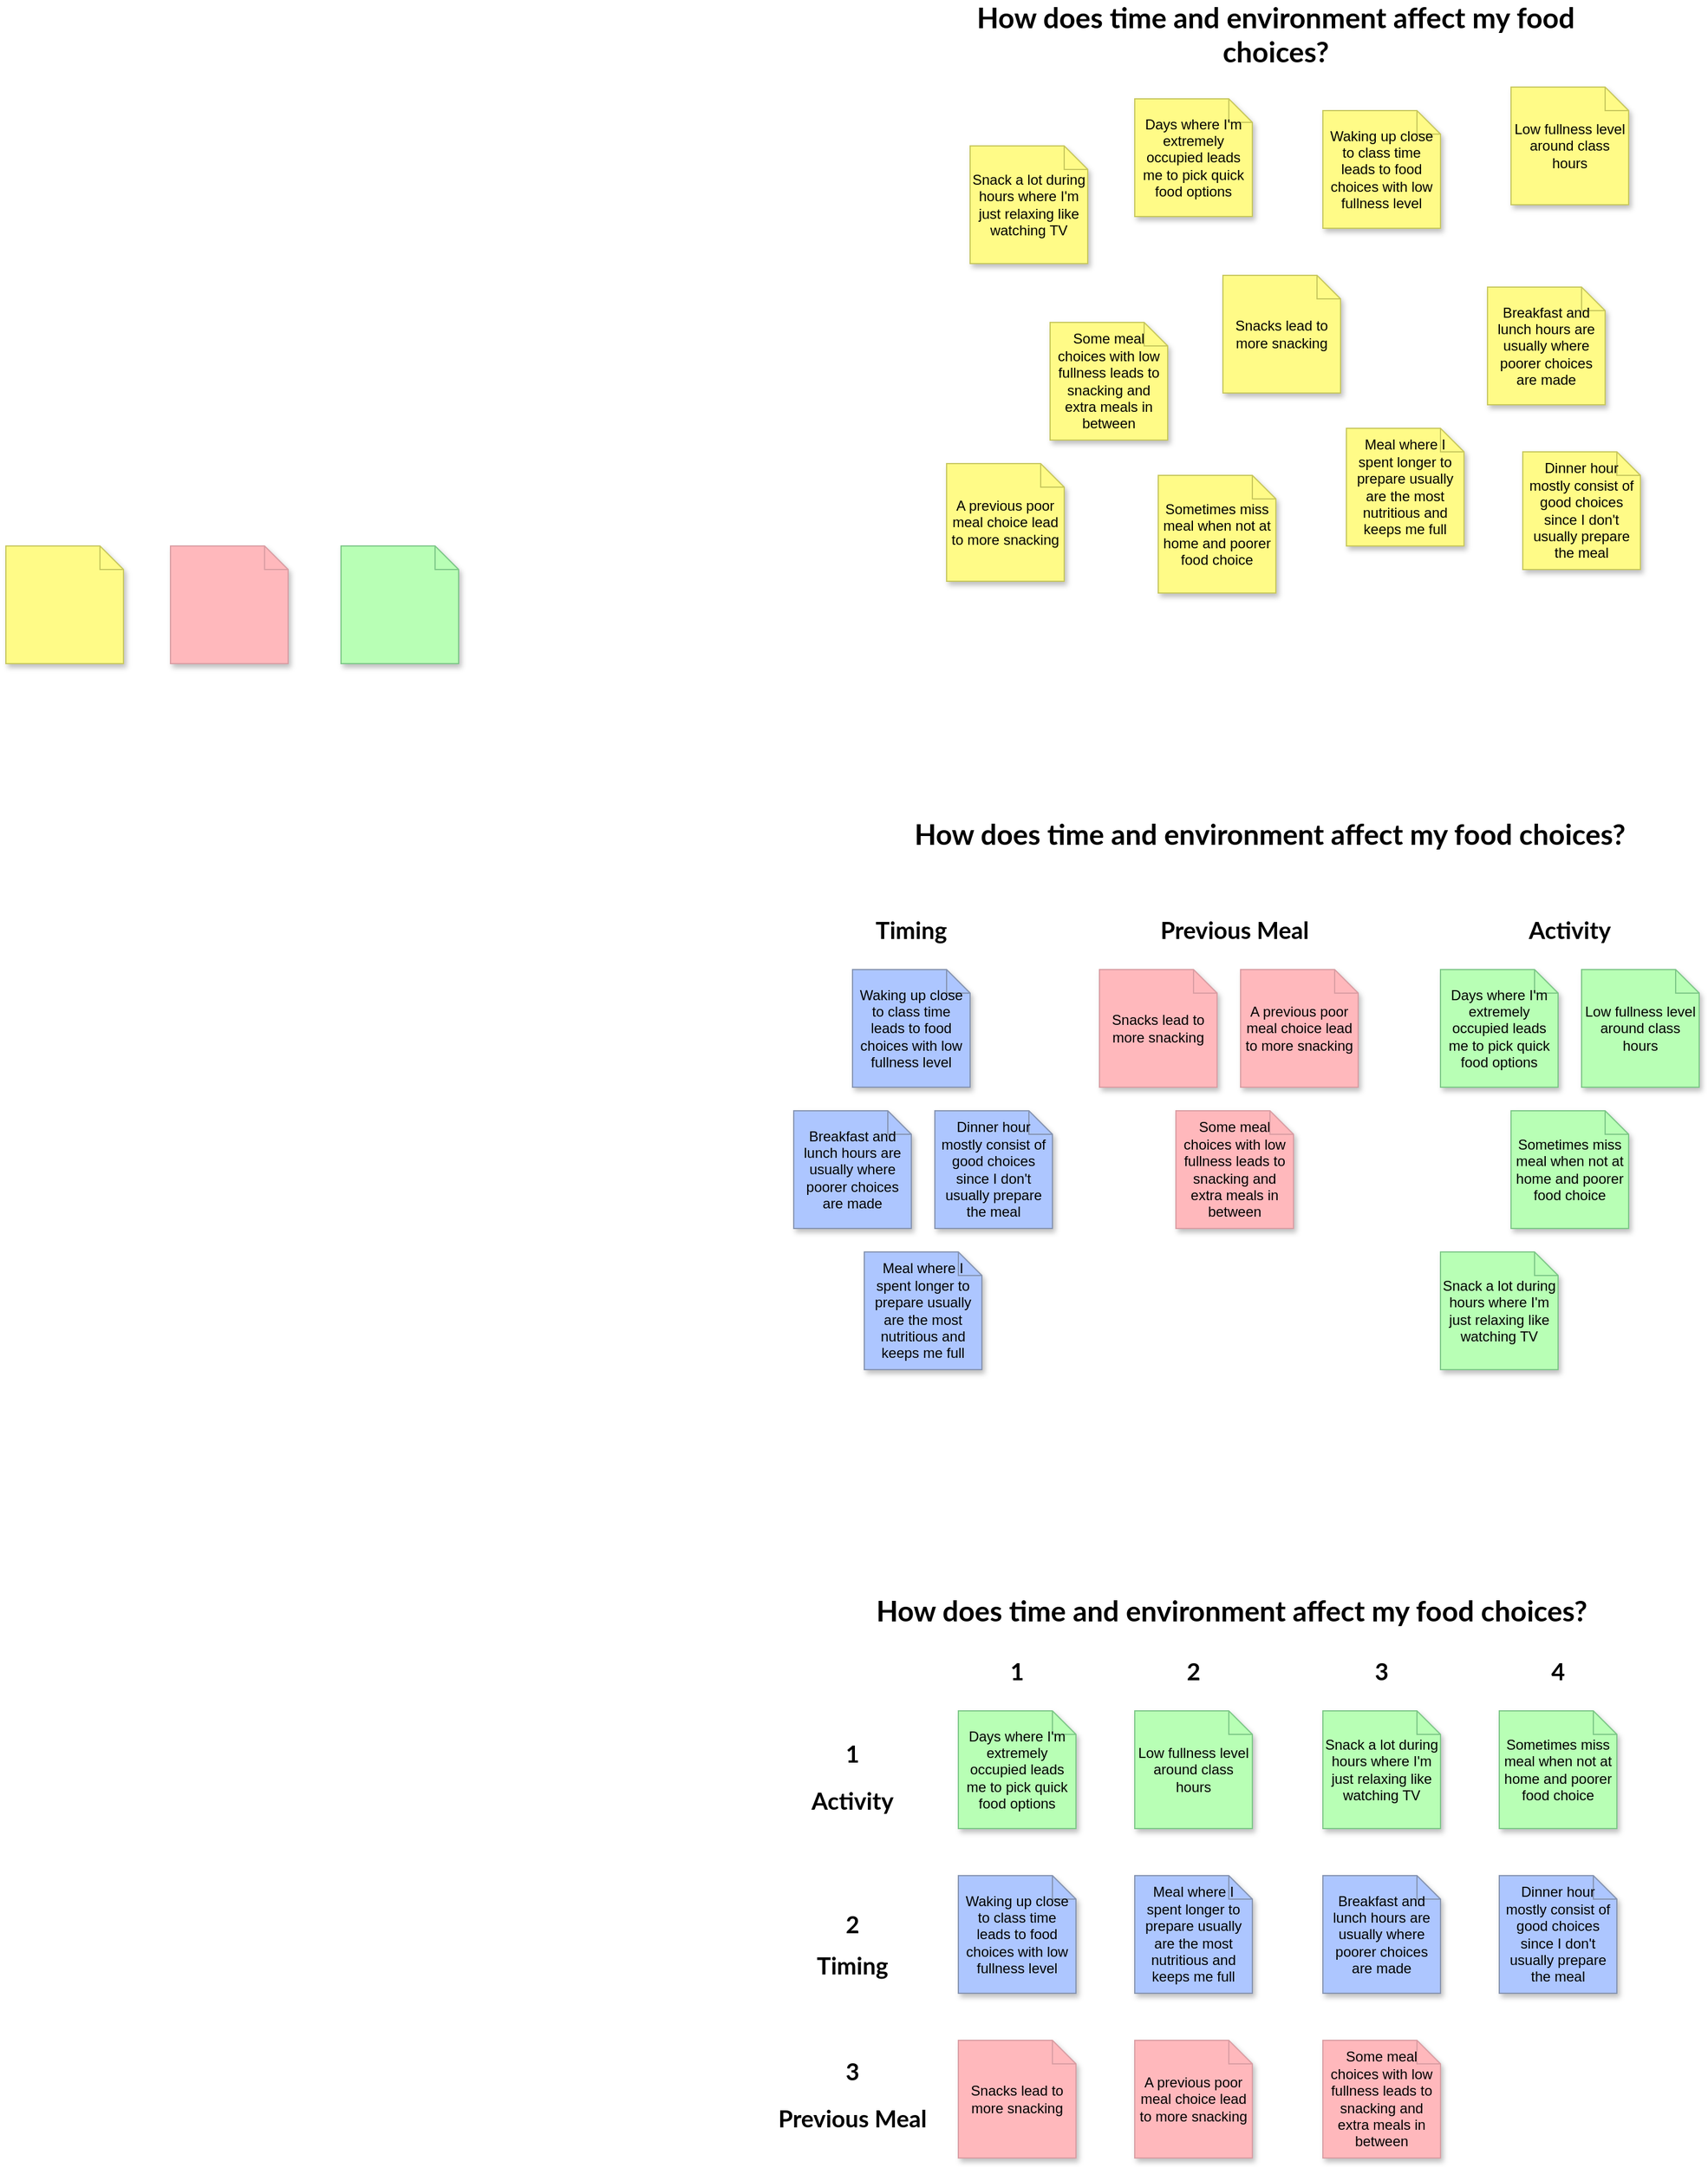 <mxfile version="17.1.2" type="github">
  <diagram id="WWS_F8Nu0QQZ9BbjHKAs" name="Page-1">
    <mxGraphModel dx="2120" dy="1316" grid="1" gridSize="10" guides="1" tooltips="1" connect="1" arrows="1" fold="1" page="0" pageScale="1" pageWidth="850" pageHeight="1100" math="0" shadow="0">
      <root>
        <mxCell id="0" />
        <mxCell id="1" parent="0" />
        <mxCell id="qQAsEDVxZ6gm0i9vYEok-4" value="" style="shape=note;size=20;whiteSpace=wrap;html=1;fillColor=#FFFB87;strokeColor=#C7C75D;shadow=1;" parent="1" vertex="1">
          <mxGeometry x="-650" y="-310" width="100" height="100" as="geometry" />
        </mxCell>
        <mxCell id="qQAsEDVxZ6gm0i9vYEok-6" value="" style="shape=note;size=20;whiteSpace=wrap;html=1;shadow=1;strokeColor=#D99DA3;fillColor=#FFB8BC;" parent="1" vertex="1">
          <mxGeometry x="-510" y="-310" width="100" height="100" as="geometry" />
        </mxCell>
        <mxCell id="qQAsEDVxZ6gm0i9vYEok-8" value="" style="shape=note;size=20;whiteSpace=wrap;html=1;shadow=1;strokeColor=#7CC787;fillColor=#B8FFB5;" parent="1" vertex="1">
          <mxGeometry x="-365" y="-310" width="100" height="100" as="geometry" />
        </mxCell>
        <mxCell id="V7QwzdHtaBazk7klx3A2-1" value="&lt;b style=&quot;font-family: &amp;#34;lato&amp;#34; ; font-size: 24px&quot;&gt;How does time and environment affect my food choices?&lt;/b&gt;" style="text;html=1;strokeColor=none;fillColor=none;align=center;verticalAlign=middle;whiteSpace=wrap;rounded=0;" vertex="1" parent="1">
          <mxGeometry x="120" y="-80" width="610" height="30" as="geometry" />
        </mxCell>
        <mxCell id="V7QwzdHtaBazk7klx3A2-2" value="&lt;b&gt;&lt;font style=&quot;font-size: 20px&quot;&gt;Timing&lt;/font&gt;&lt;/b&gt;" style="text;html=1;strokeColor=none;fillColor=none;align=center;verticalAlign=middle;whiteSpace=wrap;rounded=0;fontFamily=Lato;fontSource=https%3A%2F%2Ffonts.googleapis.com%2Fcss%3Ffamily%3DLato;fontSize=24;" vertex="1" parent="1">
          <mxGeometry x="80" width="80" height="30" as="geometry" />
        </mxCell>
        <mxCell id="V7QwzdHtaBazk7klx3A2-4" value="&lt;b&gt;&lt;font style=&quot;font-size: 20px&quot;&gt;Previous Meal&lt;/font&gt;&lt;/b&gt;" style="text;html=1;strokeColor=none;fillColor=none;align=center;verticalAlign=middle;whiteSpace=wrap;rounded=0;fontFamily=Lato;fontSource=https%3A%2F%2Ffonts.googleapis.com%2Fcss%3Ffamily%3DLato;fontSize=24;" vertex="1" parent="1">
          <mxGeometry x="320" width="150" height="30" as="geometry" />
        </mxCell>
        <mxCell id="V7QwzdHtaBazk7klx3A2-6" value="&lt;span style=&quot;font-size: 20px&quot;&gt;&lt;b&gt;Activity&lt;/b&gt;&lt;/span&gt;" style="text;html=1;strokeColor=none;fillColor=none;align=center;verticalAlign=middle;whiteSpace=wrap;rounded=0;fontFamily=Lato;fontSource=https%3A%2F%2Ffonts.googleapis.com%2Fcss%3Ffamily%3DLato;fontSize=24;" vertex="1" parent="1">
          <mxGeometry x="640" width="80" height="30" as="geometry" />
        </mxCell>
        <mxCell id="V7QwzdHtaBazk7klx3A2-7" value="Waking up close to class time leads to food choices with low fullness level" style="shape=note;size=20;whiteSpace=wrap;html=1;fillColor=#ADC6FF;strokeColor=#8593B0;shadow=1;" vertex="1" parent="1">
          <mxGeometry x="70" y="50" width="100" height="100" as="geometry" />
        </mxCell>
        <mxCell id="V7QwzdHtaBazk7klx3A2-10" value="Snacks lead to more snacking" style="shape=note;size=20;whiteSpace=wrap;html=1;shadow=1;strokeColor=#D99DA3;fillColor=#FFB8BC;" vertex="1" parent="1">
          <mxGeometry x="280" y="50" width="100" height="100" as="geometry" />
        </mxCell>
        <mxCell id="V7QwzdHtaBazk7klx3A2-11" value="Breakfast and lunch hours are usually where poorer choices are made" style="shape=note;size=20;whiteSpace=wrap;html=1;fillColor=#ADC6FF;strokeColor=#8593B0;shadow=1;" vertex="1" parent="1">
          <mxGeometry x="20" y="170" width="100" height="100" as="geometry" />
        </mxCell>
        <mxCell id="V7QwzdHtaBazk7klx3A2-12" value="Dinner hour mostly consist of good choices since I don&#39;t usually prepare the meal" style="shape=note;size=20;whiteSpace=wrap;html=1;fillColor=#ADC6FF;strokeColor=#8593B0;shadow=1;" vertex="1" parent="1">
          <mxGeometry x="140" y="170" width="100" height="100" as="geometry" />
        </mxCell>
        <mxCell id="V7QwzdHtaBazk7klx3A2-13" value="A previous poor meal choice lead to more snacking" style="shape=note;size=20;whiteSpace=wrap;html=1;shadow=1;strokeColor=#D99DA3;fillColor=#FFB8BC;" vertex="1" parent="1">
          <mxGeometry x="400" y="50" width="100" height="100" as="geometry" />
        </mxCell>
        <mxCell id="V7QwzdHtaBazk7klx3A2-14" value="Some meal choices with low fullness leads to snacking and extra meals in between" style="shape=note;size=20;whiteSpace=wrap;html=1;shadow=1;strokeColor=#D99DA3;fillColor=#FFB8BC;" vertex="1" parent="1">
          <mxGeometry x="345" y="170" width="100" height="100" as="geometry" />
        </mxCell>
        <mxCell id="V7QwzdHtaBazk7klx3A2-15" value="Meal where I spent longer to prepare usually are the most nutritious and keeps me full" style="shape=note;size=20;whiteSpace=wrap;html=1;fillColor=#ADC6FF;strokeColor=#8593B0;shadow=1;" vertex="1" parent="1">
          <mxGeometry x="80" y="290" width="100" height="100" as="geometry" />
        </mxCell>
        <mxCell id="V7QwzdHtaBazk7klx3A2-16" value="Days where I&#39;m extremely occupied leads me to pick quick food options" style="shape=note;size=20;whiteSpace=wrap;html=1;shadow=1;strokeColor=#7CC787;fillColor=#B8FFB5;" vertex="1" parent="1">
          <mxGeometry x="570" y="50" width="100" height="100" as="geometry" />
        </mxCell>
        <mxCell id="V7QwzdHtaBazk7klx3A2-17" value="Low fullness level around class hours" style="shape=note;size=20;whiteSpace=wrap;html=1;shadow=1;strokeColor=#7CC787;fillColor=#B8FFB5;" vertex="1" parent="1">
          <mxGeometry x="690" y="50" width="100" height="100" as="geometry" />
        </mxCell>
        <mxCell id="V7QwzdHtaBazk7klx3A2-18" value="Sometimes miss meal when not at home and poorer food choice" style="shape=note;size=20;whiteSpace=wrap;html=1;shadow=1;strokeColor=#7CC787;fillColor=#B8FFB5;" vertex="1" parent="1">
          <mxGeometry x="630" y="170" width="100" height="100" as="geometry" />
        </mxCell>
        <mxCell id="V7QwzdHtaBazk7klx3A2-19" value="Snack a lot during hours where I&#39;m just relaxing like watching TV" style="shape=note;size=20;whiteSpace=wrap;html=1;shadow=1;strokeColor=#7CC787;fillColor=#B8FFB5;" vertex="1" parent="1">
          <mxGeometry x="570" y="290" width="100" height="100" as="geometry" />
        </mxCell>
        <mxCell id="V7QwzdHtaBazk7klx3A2-21" value="&lt;span&gt;Some meal choices with low fullness leads to snacking and extra meals in between&lt;/span&gt;" style="shape=note;size=20;whiteSpace=wrap;html=1;fillColor=#FFFB87;strokeColor=#C7C75D;shadow=1;" vertex="1" parent="1">
          <mxGeometry x="238" y="-500" width="100" height="100" as="geometry" />
        </mxCell>
        <mxCell id="V7QwzdHtaBazk7klx3A2-22" value="&lt;span&gt;A previous poor meal choice lead to more snacking&lt;/span&gt;" style="shape=note;size=20;whiteSpace=wrap;html=1;fillColor=#FFFB87;strokeColor=#C7C75D;shadow=1;" vertex="1" parent="1">
          <mxGeometry x="150" y="-380" width="100" height="100" as="geometry" />
        </mxCell>
        <mxCell id="V7QwzdHtaBazk7klx3A2-23" value="&lt;span&gt;Snacks lead to more snacking&lt;/span&gt;" style="shape=note;size=20;whiteSpace=wrap;html=1;fillColor=#FFFB87;strokeColor=#C7C75D;shadow=1;" vertex="1" parent="1">
          <mxGeometry x="385" y="-540" width="100" height="100" as="geometry" />
        </mxCell>
        <mxCell id="V7QwzdHtaBazk7klx3A2-24" value="&lt;span&gt;Meal where I spent longer to prepare usually are the most nutritious and keeps me full&lt;/span&gt;" style="shape=note;size=20;whiteSpace=wrap;html=1;fillColor=#FFFB87;strokeColor=#C7C75D;shadow=1;" vertex="1" parent="1">
          <mxGeometry x="490" y="-410" width="100" height="100" as="geometry" />
        </mxCell>
        <mxCell id="V7QwzdHtaBazk7klx3A2-25" value="&lt;span&gt;Dinner hour mostly consist of good choices since I don&#39;t usually prepare the meal&lt;/span&gt;" style="shape=note;size=20;whiteSpace=wrap;html=1;fillColor=#FFFB87;strokeColor=#C7C75D;shadow=1;" vertex="1" parent="1">
          <mxGeometry x="640" y="-390" width="100" height="100" as="geometry" />
        </mxCell>
        <mxCell id="V7QwzdHtaBazk7klx3A2-26" value="&lt;span&gt;Breakfast and lunch hours are usually where poorer choices are made&lt;/span&gt;" style="shape=note;size=20;whiteSpace=wrap;html=1;fillColor=#FFFB87;strokeColor=#C7C75D;shadow=1;" vertex="1" parent="1">
          <mxGeometry x="610" y="-530" width="100" height="100" as="geometry" />
        </mxCell>
        <mxCell id="V7QwzdHtaBazk7klx3A2-27" value="&lt;span&gt;Waking up close to class time leads to food choices with low fullness level&lt;/span&gt;" style="shape=note;size=20;whiteSpace=wrap;html=1;fillColor=#FFFB87;strokeColor=#C7C75D;shadow=1;" vertex="1" parent="1">
          <mxGeometry x="470" y="-680" width="100" height="100" as="geometry" />
        </mxCell>
        <mxCell id="V7QwzdHtaBazk7klx3A2-28" value="&lt;span&gt;Days where I&#39;m extremely occupied leads me to pick quick food options&lt;/span&gt;" style="shape=note;size=20;whiteSpace=wrap;html=1;fillColor=#FFFB87;strokeColor=#C7C75D;shadow=1;" vertex="1" parent="1">
          <mxGeometry x="310" y="-690" width="100" height="100" as="geometry" />
        </mxCell>
        <mxCell id="V7QwzdHtaBazk7klx3A2-29" value="&lt;span&gt;Snack a lot during hours where I&#39;m just relaxing like watching TV&lt;/span&gt;" style="shape=note;size=20;whiteSpace=wrap;html=1;fillColor=#FFFB87;strokeColor=#C7C75D;shadow=1;" vertex="1" parent="1">
          <mxGeometry x="170" y="-650" width="100" height="100" as="geometry" />
        </mxCell>
        <mxCell id="V7QwzdHtaBazk7klx3A2-30" value="&lt;span&gt;Sometimes miss meal when not at home and poorer food choice&lt;/span&gt;" style="shape=note;size=20;whiteSpace=wrap;html=1;fillColor=#FFFB87;strokeColor=#C7C75D;shadow=1;" vertex="1" parent="1">
          <mxGeometry x="330" y="-370" width="100" height="100" as="geometry" />
        </mxCell>
        <mxCell id="V7QwzdHtaBazk7klx3A2-31" value="&lt;span&gt;Low fullness level around class hours&lt;/span&gt;" style="shape=note;size=20;whiteSpace=wrap;html=1;fillColor=#FFFB87;strokeColor=#C7C75D;shadow=1;" vertex="1" parent="1">
          <mxGeometry x="630" y="-700" width="100" height="100" as="geometry" />
        </mxCell>
        <mxCell id="V7QwzdHtaBazk7klx3A2-32" value="&lt;font face=&quot;Lato&quot;&gt;&lt;span style=&quot;font-size: 24px&quot;&gt;&lt;b&gt;How does time and environment affect my food choices?&lt;/b&gt;&lt;/span&gt;&lt;/font&gt;" style="text;html=1;strokeColor=none;fillColor=none;align=center;verticalAlign=middle;whiteSpace=wrap;rounded=0;" vertex="1" parent="1">
          <mxGeometry x="130" y="-760" width="600" height="30" as="geometry" />
        </mxCell>
        <mxCell id="V7QwzdHtaBazk7klx3A2-33" value="&lt;b style=&quot;font-family: &amp;#34;lato&amp;#34; ; font-size: 24px&quot;&gt;How does time and environment affect my food choices?&lt;/b&gt;" style="text;html=1;strokeColor=none;fillColor=none;align=center;verticalAlign=middle;whiteSpace=wrap;rounded=0;" vertex="1" parent="1">
          <mxGeometry x="85" y="580" width="615" height="30" as="geometry" />
        </mxCell>
        <mxCell id="V7QwzdHtaBazk7klx3A2-34" value="&lt;b&gt;&lt;font style=&quot;font-size: 20px&quot;&gt;Timing&lt;/font&gt;&lt;/b&gt;" style="text;html=1;strokeColor=none;fillColor=none;align=center;verticalAlign=middle;whiteSpace=wrap;rounded=0;fontFamily=Lato;fontSource=https%3A%2F%2Ffonts.googleapis.com%2Fcss%3Ffamily%3DLato;fontSize=24;" vertex="1" parent="1">
          <mxGeometry x="30" y="880" width="80" height="30" as="geometry" />
        </mxCell>
        <mxCell id="V7QwzdHtaBazk7klx3A2-35" value="&lt;b&gt;&lt;font style=&quot;font-size: 20px&quot;&gt;Previous Meal&lt;/font&gt;&lt;/b&gt;" style="text;html=1;strokeColor=none;fillColor=none;align=center;verticalAlign=middle;whiteSpace=wrap;rounded=0;fontFamily=Lato;fontSource=https%3A%2F%2Ffonts.googleapis.com%2Fcss%3Ffamily%3DLato;fontSize=24;" vertex="1" parent="1">
          <mxGeometry x="-5" y="1010" width="150" height="30" as="geometry" />
        </mxCell>
        <mxCell id="V7QwzdHtaBazk7klx3A2-36" value="&lt;span style=&quot;font-size: 20px&quot;&gt;&lt;b&gt;Activity&lt;/b&gt;&lt;/span&gt;" style="text;html=1;strokeColor=none;fillColor=none;align=center;verticalAlign=middle;whiteSpace=wrap;rounded=0;fontFamily=Lato;fontSource=https%3A%2F%2Ffonts.googleapis.com%2Fcss%3Ffamily%3DLato;fontSize=24;" vertex="1" parent="1">
          <mxGeometry x="30" y="740" width="80" height="30" as="geometry" />
        </mxCell>
        <mxCell id="V7QwzdHtaBazk7klx3A2-37" value="Waking up close to class time leads to food choices with low fullness level" style="shape=note;size=20;whiteSpace=wrap;html=1;fillColor=#ADC6FF;strokeColor=#8593B0;shadow=1;" vertex="1" parent="1">
          <mxGeometry x="160" y="820" width="100" height="100" as="geometry" />
        </mxCell>
        <mxCell id="V7QwzdHtaBazk7klx3A2-38" value="Snacks lead to more snacking" style="shape=note;size=20;whiteSpace=wrap;html=1;shadow=1;strokeColor=#D99DA3;fillColor=#FFB8BC;" vertex="1" parent="1">
          <mxGeometry x="160" y="960" width="100" height="100" as="geometry" />
        </mxCell>
        <mxCell id="V7QwzdHtaBazk7klx3A2-39" value="Breakfast and lunch hours are usually where poorer choices are made" style="shape=note;size=20;whiteSpace=wrap;html=1;fillColor=#ADC6FF;strokeColor=#8593B0;shadow=1;" vertex="1" parent="1">
          <mxGeometry x="470" y="820" width="100" height="100" as="geometry" />
        </mxCell>
        <mxCell id="V7QwzdHtaBazk7klx3A2-40" value="Dinner hour mostly consist of good choices since I don&#39;t usually prepare the meal" style="shape=note;size=20;whiteSpace=wrap;html=1;fillColor=#ADC6FF;strokeColor=#8593B0;shadow=1;" vertex="1" parent="1">
          <mxGeometry x="620" y="820" width="100" height="100" as="geometry" />
        </mxCell>
        <mxCell id="V7QwzdHtaBazk7klx3A2-41" value="A previous poor meal choice lead to more snacking" style="shape=note;size=20;whiteSpace=wrap;html=1;shadow=1;strokeColor=#D99DA3;fillColor=#FFB8BC;" vertex="1" parent="1">
          <mxGeometry x="310" y="960" width="100" height="100" as="geometry" />
        </mxCell>
        <mxCell id="V7QwzdHtaBazk7klx3A2-42" value="Some meal choices with low fullness leads to snacking and extra meals in between" style="shape=note;size=20;whiteSpace=wrap;html=1;shadow=1;strokeColor=#D99DA3;fillColor=#FFB8BC;" vertex="1" parent="1">
          <mxGeometry x="470" y="960" width="100" height="100" as="geometry" />
        </mxCell>
        <mxCell id="V7QwzdHtaBazk7klx3A2-43" value="Meal where I spent longer to prepare usually are the most nutritious and keeps me full" style="shape=note;size=20;whiteSpace=wrap;html=1;fillColor=#ADC6FF;strokeColor=#8593B0;shadow=1;" vertex="1" parent="1">
          <mxGeometry x="310" y="820" width="100" height="100" as="geometry" />
        </mxCell>
        <mxCell id="V7QwzdHtaBazk7klx3A2-44" value="Days where I&#39;m extremely occupied leads me to pick quick food options" style="shape=note;size=20;whiteSpace=wrap;html=1;shadow=1;strokeColor=#7CC787;fillColor=#B8FFB5;" vertex="1" parent="1">
          <mxGeometry x="160" y="680" width="100" height="100" as="geometry" />
        </mxCell>
        <mxCell id="V7QwzdHtaBazk7klx3A2-45" value="Low fullness level around class hours" style="shape=note;size=20;whiteSpace=wrap;html=1;shadow=1;strokeColor=#7CC787;fillColor=#B8FFB5;" vertex="1" parent="1">
          <mxGeometry x="310" y="680" width="100" height="100" as="geometry" />
        </mxCell>
        <mxCell id="V7QwzdHtaBazk7klx3A2-46" value="Sometimes miss meal when not at home and poorer food choice" style="shape=note;size=20;whiteSpace=wrap;html=1;shadow=1;strokeColor=#7CC787;fillColor=#B8FFB5;" vertex="1" parent="1">
          <mxGeometry x="620" y="680" width="100" height="100" as="geometry" />
        </mxCell>
        <mxCell id="V7QwzdHtaBazk7klx3A2-47" value="Snack a lot during hours where I&#39;m just relaxing like watching TV" style="shape=note;size=20;whiteSpace=wrap;html=1;shadow=1;strokeColor=#7CC787;fillColor=#B8FFB5;" vertex="1" parent="1">
          <mxGeometry x="470" y="680" width="100" height="100" as="geometry" />
        </mxCell>
        <mxCell id="V7QwzdHtaBazk7klx3A2-48" value="&lt;span style=&quot;font-size: 20px&quot;&gt;&lt;b&gt;1&lt;/b&gt;&lt;/span&gt;" style="text;html=1;strokeColor=none;fillColor=none;align=center;verticalAlign=middle;whiteSpace=wrap;rounded=0;fontFamily=Lato;fontSource=https%3A%2F%2Ffonts.googleapis.com%2Fcss%3Ffamily%3DLato;fontSize=24;" vertex="1" parent="1">
          <mxGeometry x="170" y="630" width="80" height="30" as="geometry" />
        </mxCell>
        <mxCell id="V7QwzdHtaBazk7klx3A2-49" value="&lt;span style=&quot;font-size: 20px&quot;&gt;&lt;b&gt;2&lt;/b&gt;&lt;/span&gt;" style="text;html=1;strokeColor=none;fillColor=none;align=center;verticalAlign=middle;whiteSpace=wrap;rounded=0;fontFamily=Lato;fontSource=https%3A%2F%2Ffonts.googleapis.com%2Fcss%3Ffamily%3DLato;fontSize=24;" vertex="1" parent="1">
          <mxGeometry x="320" y="630" width="80" height="30" as="geometry" />
        </mxCell>
        <mxCell id="V7QwzdHtaBazk7klx3A2-50" value="&lt;span style=&quot;font-size: 20px&quot;&gt;&lt;b&gt;3&lt;/b&gt;&lt;/span&gt;" style="text;html=1;strokeColor=none;fillColor=none;align=center;verticalAlign=middle;whiteSpace=wrap;rounded=0;fontFamily=Lato;fontSource=https%3A%2F%2Ffonts.googleapis.com%2Fcss%3Ffamily%3DLato;fontSize=24;" vertex="1" parent="1">
          <mxGeometry x="480" y="630" width="80" height="30" as="geometry" />
        </mxCell>
        <mxCell id="V7QwzdHtaBazk7klx3A2-51" value="&lt;span style=&quot;font-size: 20px&quot;&gt;&lt;b&gt;4&lt;/b&gt;&lt;/span&gt;" style="text;html=1;strokeColor=none;fillColor=none;align=center;verticalAlign=middle;whiteSpace=wrap;rounded=0;fontFamily=Lato;fontSource=https%3A%2F%2Ffonts.googleapis.com%2Fcss%3Ffamily%3DLato;fontSize=24;" vertex="1" parent="1">
          <mxGeometry x="630" y="630" width="80" height="30" as="geometry" />
        </mxCell>
        <mxCell id="V7QwzdHtaBazk7klx3A2-52" value="&lt;span style=&quot;font-size: 20px&quot;&gt;&lt;b&gt;1&lt;/b&gt;&lt;/span&gt;" style="text;html=1;strokeColor=none;fillColor=none;align=center;verticalAlign=middle;whiteSpace=wrap;rounded=0;fontFamily=Lato;fontSource=https%3A%2F%2Ffonts.googleapis.com%2Fcss%3Ffamily%3DLato;fontSize=24;" vertex="1" parent="1">
          <mxGeometry x="30" y="700" width="80" height="30" as="geometry" />
        </mxCell>
        <mxCell id="V7QwzdHtaBazk7klx3A2-53" value="&lt;span style=&quot;font-size: 20px&quot;&gt;&lt;b&gt;2&lt;/b&gt;&lt;/span&gt;" style="text;html=1;strokeColor=none;fillColor=none;align=center;verticalAlign=middle;whiteSpace=wrap;rounded=0;fontFamily=Lato;fontSource=https%3A%2F%2Ffonts.googleapis.com%2Fcss%3Ffamily%3DLato;fontSize=24;" vertex="1" parent="1">
          <mxGeometry x="30" y="845" width="80" height="30" as="geometry" />
        </mxCell>
        <mxCell id="V7QwzdHtaBazk7klx3A2-54" value="&lt;span style=&quot;font-size: 20px&quot;&gt;&lt;b&gt;3&lt;/b&gt;&lt;/span&gt;" style="text;html=1;strokeColor=none;fillColor=none;align=center;verticalAlign=middle;whiteSpace=wrap;rounded=0;fontFamily=Lato;fontSource=https%3A%2F%2Ffonts.googleapis.com%2Fcss%3Ffamily%3DLato;fontSize=24;" vertex="1" parent="1">
          <mxGeometry x="30" y="970" width="80" height="30" as="geometry" />
        </mxCell>
      </root>
    </mxGraphModel>
  </diagram>
</mxfile>
